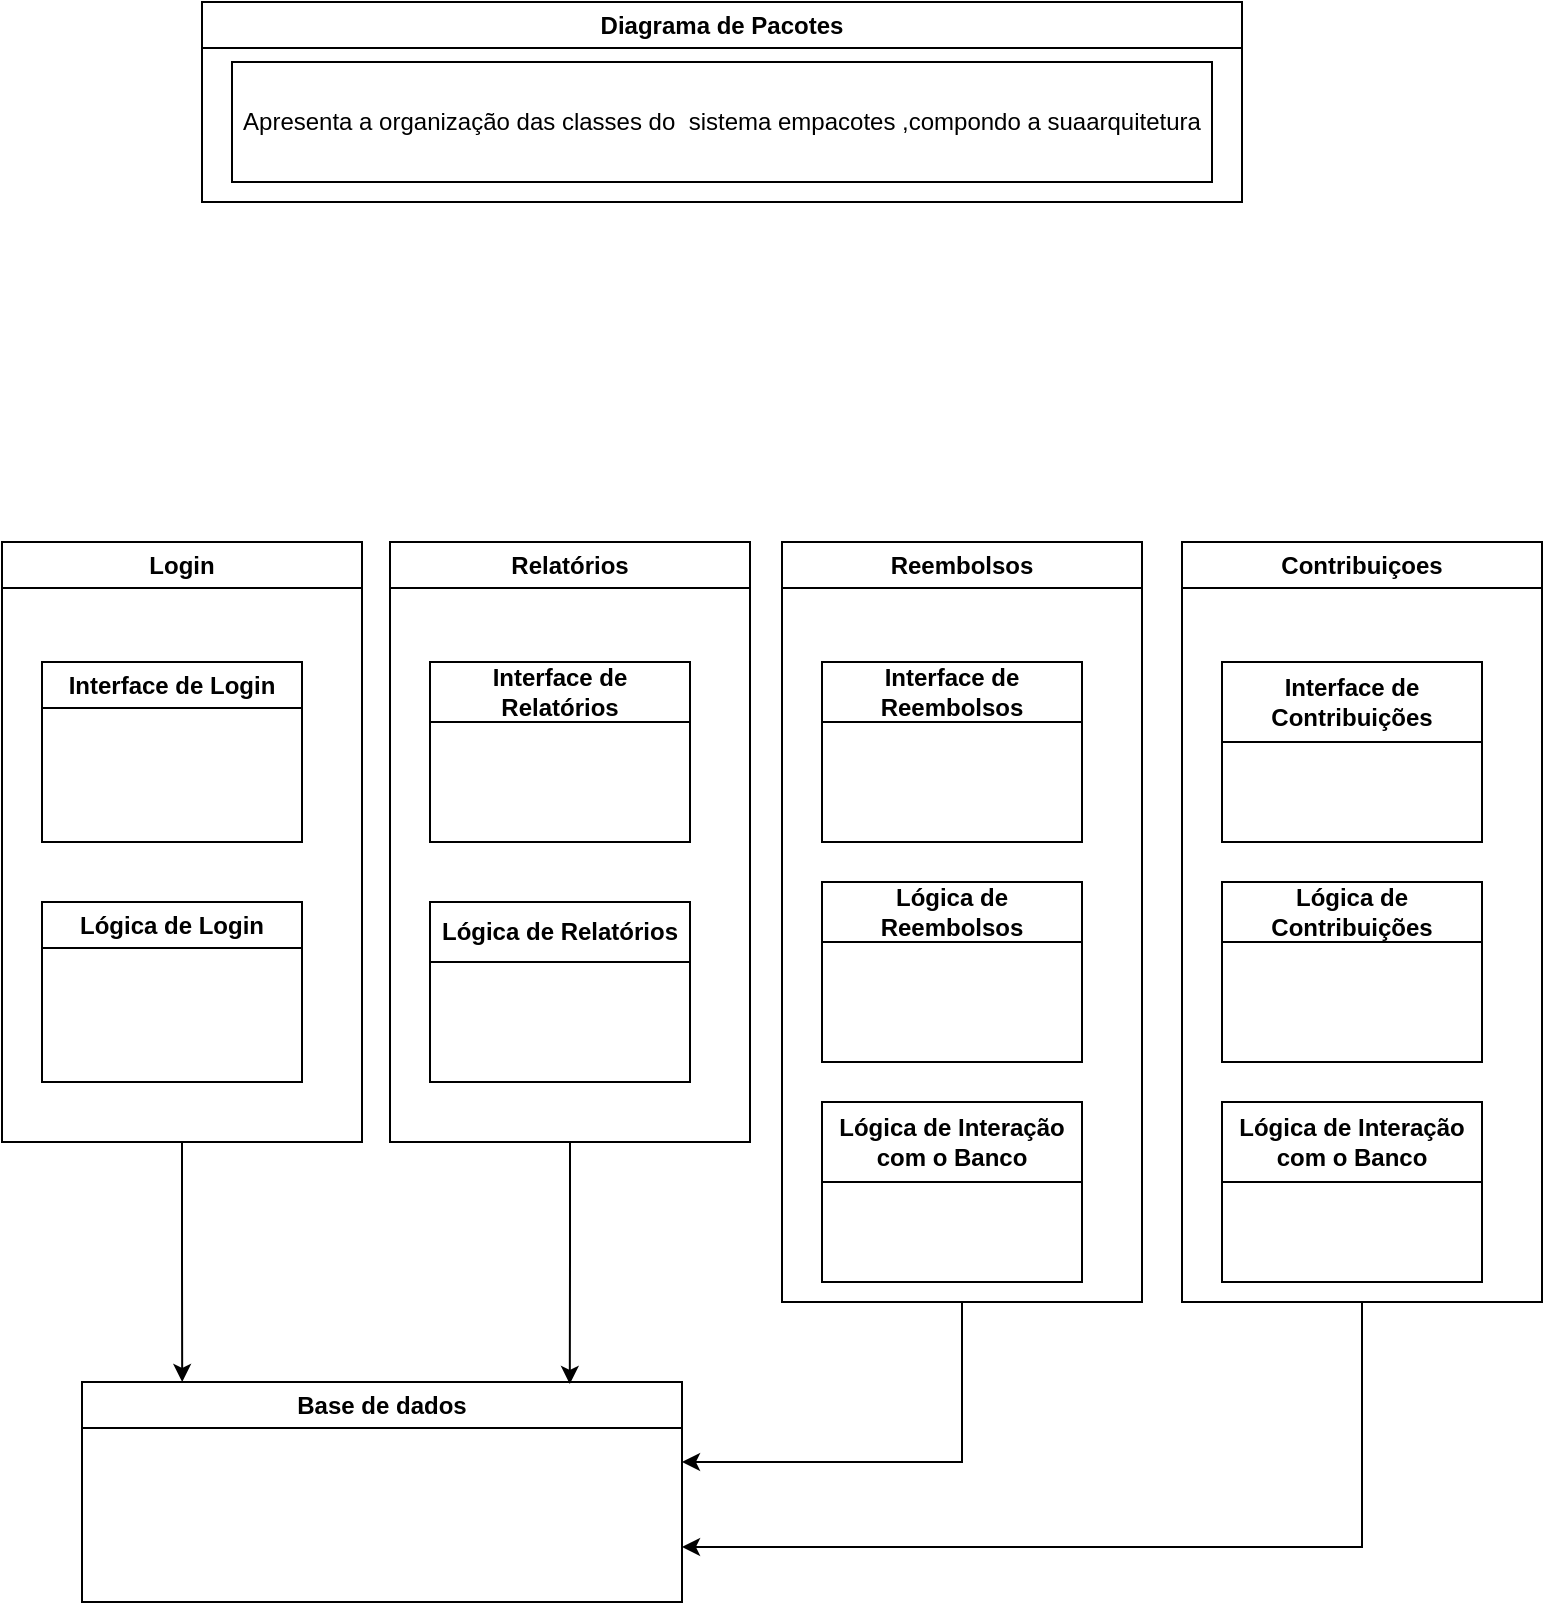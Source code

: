 <mxfile version="28.2.0">
  <diagram name="Página-1" id="JTCnFu_GSiAf1vfXkW5V">
    <mxGraphModel dx="700" dy="490" grid="1" gridSize="10" guides="1" tooltips="1" connect="1" arrows="1" fold="1" page="1" pageScale="1" pageWidth="827" pageHeight="1169" math="0" shadow="0">
      <root>
        <mxCell id="39ut7mN1jGlLOAhWrBHH-0" />
        <mxCell id="39ut7mN1jGlLOAhWrBHH-1" parent="39ut7mN1jGlLOAhWrBHH-0" />
        <mxCell id="xk9P_E4J8_gODwq2VdK4-0" value="Login" style="swimlane;whiteSpace=wrap;html=1;" vertex="1" parent="39ut7mN1jGlLOAhWrBHH-1">
          <mxGeometry x="40" y="380" width="180" height="300" as="geometry" />
        </mxCell>
        <mxCell id="xk9P_E4J8_gODwq2VdK4-1" value="Interface de Login" style="swimlane;whiteSpace=wrap;html=1;" vertex="1" parent="xk9P_E4J8_gODwq2VdK4-0">
          <mxGeometry x="20" y="60" width="130" height="90" as="geometry" />
        </mxCell>
        <mxCell id="xk9P_E4J8_gODwq2VdK4-2" value="Lógica de Login" style="swimlane;whiteSpace=wrap;html=1;startSize=23;" vertex="1" parent="xk9P_E4J8_gODwq2VdK4-0">
          <mxGeometry x="20" y="180" width="130" height="90" as="geometry" />
        </mxCell>
        <mxCell id="xk9P_E4J8_gODwq2VdK4-3" value="Base de dados" style="swimlane;whiteSpace=wrap;html=1;" vertex="1" parent="39ut7mN1jGlLOAhWrBHH-1">
          <mxGeometry x="80" y="800" width="300" height="110" as="geometry" />
        </mxCell>
        <mxCell id="xk9P_E4J8_gODwq2VdK4-4" value="Relatórios" style="swimlane;whiteSpace=wrap;html=1;" vertex="1" parent="39ut7mN1jGlLOAhWrBHH-1">
          <mxGeometry x="234" y="380" width="180" height="300" as="geometry" />
        </mxCell>
        <mxCell id="xk9P_E4J8_gODwq2VdK4-5" value="Interface de Relatórios" style="swimlane;whiteSpace=wrap;html=1;startSize=30;" vertex="1" parent="xk9P_E4J8_gODwq2VdK4-4">
          <mxGeometry x="20" y="60" width="130" height="90" as="geometry" />
        </mxCell>
        <mxCell id="xk9P_E4J8_gODwq2VdK4-21" value="Lógica de Relatórios" style="swimlane;whiteSpace=wrap;html=1;startSize=30;" vertex="1" parent="xk9P_E4J8_gODwq2VdK4-4">
          <mxGeometry x="20" y="180" width="130" height="90" as="geometry" />
        </mxCell>
        <mxCell id="xk9P_E4J8_gODwq2VdK4-18" style="edgeStyle=orthogonalEdgeStyle;rounded=0;orthogonalLoop=1;jettySize=auto;html=1;" edge="1" parent="39ut7mN1jGlLOAhWrBHH-1" source="xk9P_E4J8_gODwq2VdK4-7">
          <mxGeometry relative="1" as="geometry">
            <mxPoint x="380" y="840" as="targetPoint" />
            <Array as="points">
              <mxPoint x="520" y="840" />
              <mxPoint x="520" y="840" />
            </Array>
          </mxGeometry>
        </mxCell>
        <mxCell id="xk9P_E4J8_gODwq2VdK4-7" value="Reembolsos" style="swimlane;whiteSpace=wrap;html=1;" vertex="1" parent="39ut7mN1jGlLOAhWrBHH-1">
          <mxGeometry x="430" y="380" width="180" height="380" as="geometry" />
        </mxCell>
        <mxCell id="xk9P_E4J8_gODwq2VdK4-8" value="Interface de Reembolsos" style="swimlane;whiteSpace=wrap;html=1;startSize=30;" vertex="1" parent="xk9P_E4J8_gODwq2VdK4-7">
          <mxGeometry x="20" y="60" width="130" height="90" as="geometry" />
        </mxCell>
        <mxCell id="xk9P_E4J8_gODwq2VdK4-9" value="Lógica de Reembolsos" style="swimlane;whiteSpace=wrap;html=1;startSize=30;" vertex="1" parent="xk9P_E4J8_gODwq2VdK4-7">
          <mxGeometry x="20" y="170" width="130" height="90" as="geometry" />
        </mxCell>
        <mxCell id="xk9P_E4J8_gODwq2VdK4-10" value="Lógica de Interação com o Banco" style="swimlane;whiteSpace=wrap;html=1;startSize=40;" vertex="1" parent="xk9P_E4J8_gODwq2VdK4-7">
          <mxGeometry x="20" y="280" width="130" height="90" as="geometry" />
        </mxCell>
        <mxCell id="xk9P_E4J8_gODwq2VdK4-11" value="Diagrama de Pacotes" style="swimlane;whiteSpace=wrap;html=1;" vertex="1" parent="39ut7mN1jGlLOAhWrBHH-1">
          <mxGeometry x="140" y="110" width="520" height="100" as="geometry" />
        </mxCell>
        <mxCell id="xk9P_E4J8_gODwq2VdK4-23" value="Apresenta a organização das classes do&amp;nbsp; sistema empacotes ,compondo a suaarquitetura" style="rounded=0;whiteSpace=wrap;html=1;" vertex="1" parent="xk9P_E4J8_gODwq2VdK4-11">
          <mxGeometry x="15" y="30" width="490" height="60" as="geometry" />
        </mxCell>
        <mxCell id="xk9P_E4J8_gODwq2VdK4-20" value="" style="edgeStyle=orthogonalEdgeStyle;rounded=0;orthogonalLoop=1;jettySize=auto;html=1;entryX=1;entryY=0.75;entryDx=0;entryDy=0;" edge="1" parent="39ut7mN1jGlLOAhWrBHH-1" source="xk9P_E4J8_gODwq2VdK4-12" target="xk9P_E4J8_gODwq2VdK4-3">
          <mxGeometry relative="1" as="geometry">
            <mxPoint x="480" y="880" as="targetPoint" />
            <Array as="points">
              <mxPoint x="720" y="883" />
            </Array>
          </mxGeometry>
        </mxCell>
        <mxCell id="xk9P_E4J8_gODwq2VdK4-12" value="Contribuiçoes" style="swimlane;whiteSpace=wrap;html=1;" vertex="1" parent="39ut7mN1jGlLOAhWrBHH-1">
          <mxGeometry x="630" y="380" width="180" height="380" as="geometry" />
        </mxCell>
        <mxCell id="xk9P_E4J8_gODwq2VdK4-13" value="Interface de Contribuições" style="swimlane;whiteSpace=wrap;html=1;startSize=40;" vertex="1" parent="xk9P_E4J8_gODwq2VdK4-12">
          <mxGeometry x="20" y="60" width="130" height="90" as="geometry" />
        </mxCell>
        <mxCell id="xk9P_E4J8_gODwq2VdK4-14" value="Lógica de Contribuições" style="swimlane;whiteSpace=wrap;html=1;startSize=30;" vertex="1" parent="xk9P_E4J8_gODwq2VdK4-12">
          <mxGeometry x="20" y="170" width="130" height="90" as="geometry" />
        </mxCell>
        <mxCell id="xk9P_E4J8_gODwq2VdK4-22" value="Lógica de Interação com o Banco" style="swimlane;whiteSpace=wrap;html=1;startSize=40;" vertex="1" parent="xk9P_E4J8_gODwq2VdK4-12">
          <mxGeometry x="20" y="280" width="130" height="90" as="geometry" />
        </mxCell>
        <mxCell id="xk9P_E4J8_gODwq2VdK4-16" style="edgeStyle=orthogonalEdgeStyle;rounded=0;orthogonalLoop=1;jettySize=auto;html=1;entryX=0.167;entryY=0;entryDx=0;entryDy=0;entryPerimeter=0;" edge="1" parent="39ut7mN1jGlLOAhWrBHH-1" source="xk9P_E4J8_gODwq2VdK4-0" target="xk9P_E4J8_gODwq2VdK4-3">
          <mxGeometry relative="1" as="geometry" />
        </mxCell>
        <mxCell id="xk9P_E4J8_gODwq2VdK4-17" style="edgeStyle=orthogonalEdgeStyle;rounded=0;orthogonalLoop=1;jettySize=auto;html=1;entryX=0.813;entryY=0.009;entryDx=0;entryDy=0;entryPerimeter=0;" edge="1" parent="39ut7mN1jGlLOAhWrBHH-1" source="xk9P_E4J8_gODwq2VdK4-4" target="xk9P_E4J8_gODwq2VdK4-3">
          <mxGeometry relative="1" as="geometry" />
        </mxCell>
      </root>
    </mxGraphModel>
  </diagram>
</mxfile>
